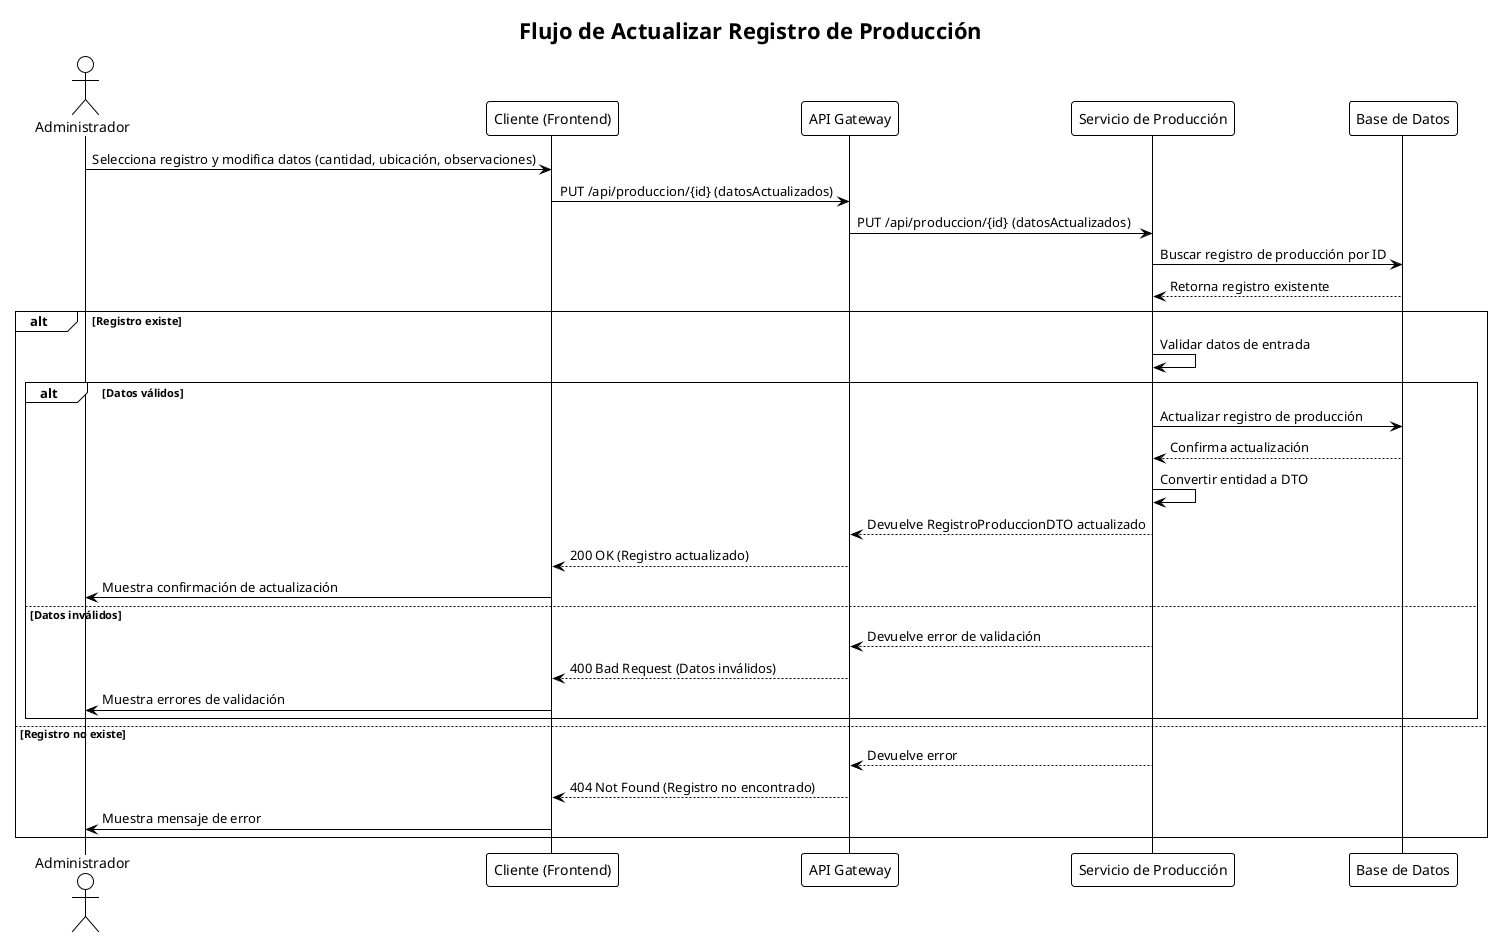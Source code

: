 @startuml sequence_actualizar_produccion
!theme plain

title "Flujo de Actualizar Registro de Producción"

actor Administrador
participant "Cliente (Frontend)" as Cliente
participant "API Gateway" as Gateway
participant "Servicio de Producción" as ProduccionService
participant "Base de Datos" as DB

Administrador -> Cliente: Selecciona registro y modifica datos (cantidad, ubicación, observaciones)
Cliente -> Gateway: PUT /api/produccion/{id} (datosActualizados)
Gateway -> ProduccionService: PUT /api/produccion/{id} (datosActualizados)

ProduccionService -> DB: Buscar registro de producción por ID
DB --> ProduccionService: Retorna registro existente

alt Registro existe
    ProduccionService -> ProduccionService: Validar datos de entrada
    alt Datos válidos
        ProduccionService -> DB: Actualizar registro de producción
        DB --> ProduccionService: Confirma actualización
        ProduccionService -> ProduccionService: Convertir entidad a DTO
        ProduccionService --> Gateway: Devuelve RegistroProduccionDTO actualizado
        Gateway --> Cliente: 200 OK (Registro actualizado)
        Cliente -> Administrador: Muestra confirmación de actualización
    else Datos inválidos
        ProduccionService --> Gateway: Devuelve error de validación
        Gateway --> Cliente: 400 Bad Request (Datos inválidos)
        Cliente -> Administrador: Muestra errores de validación
    end
else Registro no existe
    ProduccionService --> Gateway: Devuelve error
    Gateway --> Cliente: 404 Not Found (Registro no encontrado)
    Cliente -> Administrador: Muestra mensaje de error
end

@enduml
